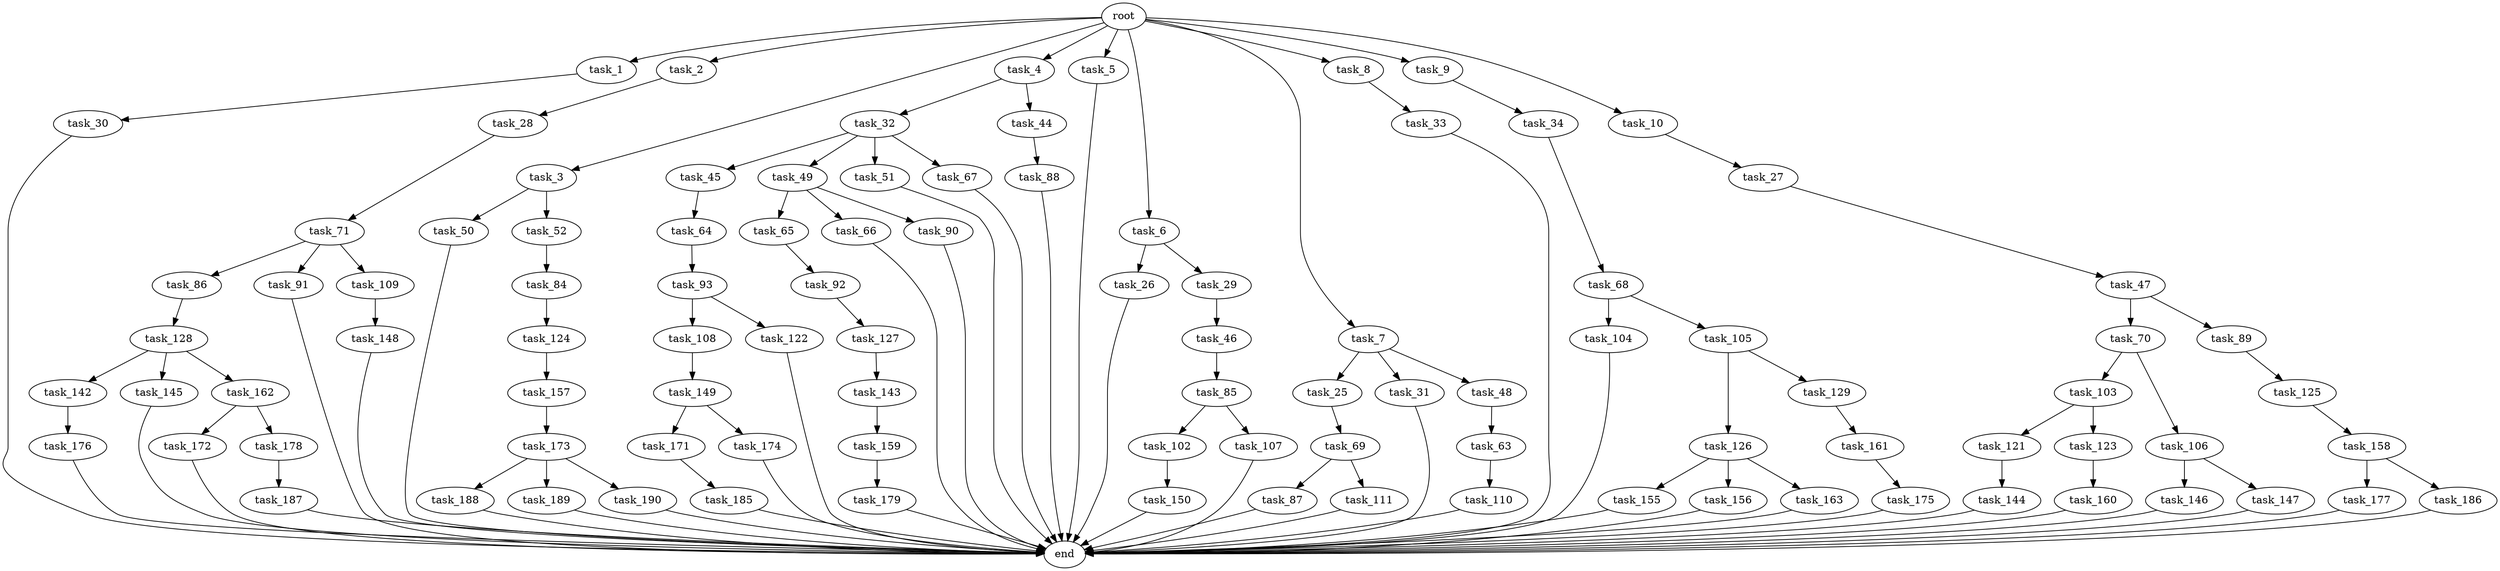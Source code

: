 digraph G {
  root [size="0.000000"];
  task_1 [size="1.024000"];
  task_2 [size="1.024000"];
  task_3 [size="1.024000"];
  task_4 [size="1.024000"];
  task_5 [size="1.024000"];
  task_6 [size="1.024000"];
  task_7 [size="1.024000"];
  task_8 [size="1.024000"];
  task_9 [size="1.024000"];
  task_10 [size="1.024000"];
  task_25 [size="695784701.952000"];
  task_26 [size="34359738.368000"];
  task_27 [size="34359738.368000"];
  task_28 [size="420906795.008000"];
  task_29 [size="34359738.368000"];
  task_30 [size="77309411.328000"];
  task_31 [size="695784701.952000"];
  task_32 [size="137438953.472000"];
  task_33 [size="34359738.368000"];
  task_34 [size="858993459.200000"];
  task_44 [size="137438953.472000"];
  task_45 [size="137438953.472000"];
  task_46 [size="420906795.008000"];
  task_47 [size="137438953.472000"];
  task_48 [size="695784701.952000"];
  task_49 [size="137438953.472000"];
  task_50 [size="309237645.312000"];
  task_51 [size="137438953.472000"];
  task_52 [size="309237645.312000"];
  task_63 [size="309237645.312000"];
  task_64 [size="858993459.200000"];
  task_65 [size="420906795.008000"];
  task_66 [size="420906795.008000"];
  task_67 [size="137438953.472000"];
  task_68 [size="34359738.368000"];
  task_69 [size="34359738.368000"];
  task_70 [size="309237645.312000"];
  task_71 [size="34359738.368000"];
  task_84 [size="77309411.328000"];
  task_85 [size="695784701.952000"];
  task_86 [size="214748364.800000"];
  task_87 [size="309237645.312000"];
  task_88 [size="420906795.008000"];
  task_89 [size="309237645.312000"];
  task_90 [size="420906795.008000"];
  task_91 [size="214748364.800000"];
  task_92 [size="858993459.200000"];
  task_93 [size="137438953.472000"];
  task_102 [size="34359738.368000"];
  task_103 [size="309237645.312000"];
  task_104 [size="420906795.008000"];
  task_105 [size="420906795.008000"];
  task_106 [size="309237645.312000"];
  task_107 [size="34359738.368000"];
  task_108 [size="420906795.008000"];
  task_109 [size="214748364.800000"];
  task_110 [size="214748364.800000"];
  task_111 [size="309237645.312000"];
  task_121 [size="695784701.952000"];
  task_122 [size="420906795.008000"];
  task_123 [size="695784701.952000"];
  task_124 [size="420906795.008000"];
  task_125 [size="34359738.368000"];
  task_126 [size="858993459.200000"];
  task_127 [size="77309411.328000"];
  task_128 [size="549755813.888000"];
  task_129 [size="858993459.200000"];
  task_142 [size="34359738.368000"];
  task_143 [size="420906795.008000"];
  task_144 [size="214748364.800000"];
  task_145 [size="34359738.368000"];
  task_146 [size="137438953.472000"];
  task_147 [size="137438953.472000"];
  task_148 [size="858993459.200000"];
  task_149 [size="309237645.312000"];
  task_150 [size="309237645.312000"];
  task_155 [size="695784701.952000"];
  task_156 [size="695784701.952000"];
  task_157 [size="695784701.952000"];
  task_158 [size="858993459.200000"];
  task_159 [size="309237645.312000"];
  task_160 [size="549755813.888000"];
  task_161 [size="137438953.472000"];
  task_162 [size="34359738.368000"];
  task_163 [size="695784701.952000"];
  task_171 [size="549755813.888000"];
  task_172 [size="137438953.472000"];
  task_173 [size="214748364.800000"];
  task_174 [size="549755813.888000"];
  task_175 [size="34359738.368000"];
  task_176 [size="858993459.200000"];
  task_177 [size="695784701.952000"];
  task_178 [size="137438953.472000"];
  task_179 [size="214748364.800000"];
  task_185 [size="695784701.952000"];
  task_186 [size="695784701.952000"];
  task_187 [size="137438953.472000"];
  task_188 [size="420906795.008000"];
  task_189 [size="420906795.008000"];
  task_190 [size="420906795.008000"];
  end [size="0.000000"];

  root -> task_1 [size="1.000000"];
  root -> task_2 [size="1.000000"];
  root -> task_3 [size="1.000000"];
  root -> task_4 [size="1.000000"];
  root -> task_5 [size="1.000000"];
  root -> task_6 [size="1.000000"];
  root -> task_7 [size="1.000000"];
  root -> task_8 [size="1.000000"];
  root -> task_9 [size="1.000000"];
  root -> task_10 [size="1.000000"];
  task_1 -> task_30 [size="75497472.000000"];
  task_2 -> task_28 [size="411041792.000000"];
  task_3 -> task_50 [size="301989888.000000"];
  task_3 -> task_52 [size="301989888.000000"];
  task_4 -> task_32 [size="134217728.000000"];
  task_4 -> task_44 [size="134217728.000000"];
  task_5 -> end [size="1.000000"];
  task_6 -> task_26 [size="33554432.000000"];
  task_6 -> task_29 [size="33554432.000000"];
  task_7 -> task_25 [size="679477248.000000"];
  task_7 -> task_31 [size="679477248.000000"];
  task_7 -> task_48 [size="679477248.000000"];
  task_8 -> task_33 [size="33554432.000000"];
  task_9 -> task_34 [size="838860800.000000"];
  task_10 -> task_27 [size="33554432.000000"];
  task_25 -> task_69 [size="33554432.000000"];
  task_26 -> end [size="1.000000"];
  task_27 -> task_47 [size="134217728.000000"];
  task_28 -> task_71 [size="33554432.000000"];
  task_29 -> task_46 [size="411041792.000000"];
  task_30 -> end [size="1.000000"];
  task_31 -> end [size="1.000000"];
  task_32 -> task_45 [size="134217728.000000"];
  task_32 -> task_49 [size="134217728.000000"];
  task_32 -> task_51 [size="134217728.000000"];
  task_32 -> task_67 [size="134217728.000000"];
  task_33 -> end [size="1.000000"];
  task_34 -> task_68 [size="33554432.000000"];
  task_44 -> task_88 [size="411041792.000000"];
  task_45 -> task_64 [size="838860800.000000"];
  task_46 -> task_85 [size="679477248.000000"];
  task_47 -> task_70 [size="301989888.000000"];
  task_47 -> task_89 [size="301989888.000000"];
  task_48 -> task_63 [size="301989888.000000"];
  task_49 -> task_65 [size="411041792.000000"];
  task_49 -> task_66 [size="411041792.000000"];
  task_49 -> task_90 [size="411041792.000000"];
  task_50 -> end [size="1.000000"];
  task_51 -> end [size="1.000000"];
  task_52 -> task_84 [size="75497472.000000"];
  task_63 -> task_110 [size="209715200.000000"];
  task_64 -> task_93 [size="134217728.000000"];
  task_65 -> task_92 [size="838860800.000000"];
  task_66 -> end [size="1.000000"];
  task_67 -> end [size="1.000000"];
  task_68 -> task_104 [size="411041792.000000"];
  task_68 -> task_105 [size="411041792.000000"];
  task_69 -> task_87 [size="301989888.000000"];
  task_69 -> task_111 [size="301989888.000000"];
  task_70 -> task_103 [size="301989888.000000"];
  task_70 -> task_106 [size="301989888.000000"];
  task_71 -> task_86 [size="209715200.000000"];
  task_71 -> task_91 [size="209715200.000000"];
  task_71 -> task_109 [size="209715200.000000"];
  task_84 -> task_124 [size="411041792.000000"];
  task_85 -> task_102 [size="33554432.000000"];
  task_85 -> task_107 [size="33554432.000000"];
  task_86 -> task_128 [size="536870912.000000"];
  task_87 -> end [size="1.000000"];
  task_88 -> end [size="1.000000"];
  task_89 -> task_125 [size="33554432.000000"];
  task_90 -> end [size="1.000000"];
  task_91 -> end [size="1.000000"];
  task_92 -> task_127 [size="75497472.000000"];
  task_93 -> task_108 [size="411041792.000000"];
  task_93 -> task_122 [size="411041792.000000"];
  task_102 -> task_150 [size="301989888.000000"];
  task_103 -> task_121 [size="679477248.000000"];
  task_103 -> task_123 [size="679477248.000000"];
  task_104 -> end [size="1.000000"];
  task_105 -> task_126 [size="838860800.000000"];
  task_105 -> task_129 [size="838860800.000000"];
  task_106 -> task_146 [size="134217728.000000"];
  task_106 -> task_147 [size="134217728.000000"];
  task_107 -> end [size="1.000000"];
  task_108 -> task_149 [size="301989888.000000"];
  task_109 -> task_148 [size="838860800.000000"];
  task_110 -> end [size="1.000000"];
  task_111 -> end [size="1.000000"];
  task_121 -> task_144 [size="209715200.000000"];
  task_122 -> end [size="1.000000"];
  task_123 -> task_160 [size="536870912.000000"];
  task_124 -> task_157 [size="679477248.000000"];
  task_125 -> task_158 [size="838860800.000000"];
  task_126 -> task_155 [size="679477248.000000"];
  task_126 -> task_156 [size="679477248.000000"];
  task_126 -> task_163 [size="679477248.000000"];
  task_127 -> task_143 [size="411041792.000000"];
  task_128 -> task_142 [size="33554432.000000"];
  task_128 -> task_145 [size="33554432.000000"];
  task_128 -> task_162 [size="33554432.000000"];
  task_129 -> task_161 [size="134217728.000000"];
  task_142 -> task_176 [size="838860800.000000"];
  task_143 -> task_159 [size="301989888.000000"];
  task_144 -> end [size="1.000000"];
  task_145 -> end [size="1.000000"];
  task_146 -> end [size="1.000000"];
  task_147 -> end [size="1.000000"];
  task_148 -> end [size="1.000000"];
  task_149 -> task_171 [size="536870912.000000"];
  task_149 -> task_174 [size="536870912.000000"];
  task_150 -> end [size="1.000000"];
  task_155 -> end [size="1.000000"];
  task_156 -> end [size="1.000000"];
  task_157 -> task_173 [size="209715200.000000"];
  task_158 -> task_177 [size="679477248.000000"];
  task_158 -> task_186 [size="679477248.000000"];
  task_159 -> task_179 [size="209715200.000000"];
  task_160 -> end [size="1.000000"];
  task_161 -> task_175 [size="33554432.000000"];
  task_162 -> task_172 [size="134217728.000000"];
  task_162 -> task_178 [size="134217728.000000"];
  task_163 -> end [size="1.000000"];
  task_171 -> task_185 [size="679477248.000000"];
  task_172 -> end [size="1.000000"];
  task_173 -> task_188 [size="411041792.000000"];
  task_173 -> task_189 [size="411041792.000000"];
  task_173 -> task_190 [size="411041792.000000"];
  task_174 -> end [size="1.000000"];
  task_175 -> end [size="1.000000"];
  task_176 -> end [size="1.000000"];
  task_177 -> end [size="1.000000"];
  task_178 -> task_187 [size="134217728.000000"];
  task_179 -> end [size="1.000000"];
  task_185 -> end [size="1.000000"];
  task_186 -> end [size="1.000000"];
  task_187 -> end [size="1.000000"];
  task_188 -> end [size="1.000000"];
  task_189 -> end [size="1.000000"];
  task_190 -> end [size="1.000000"];
}
